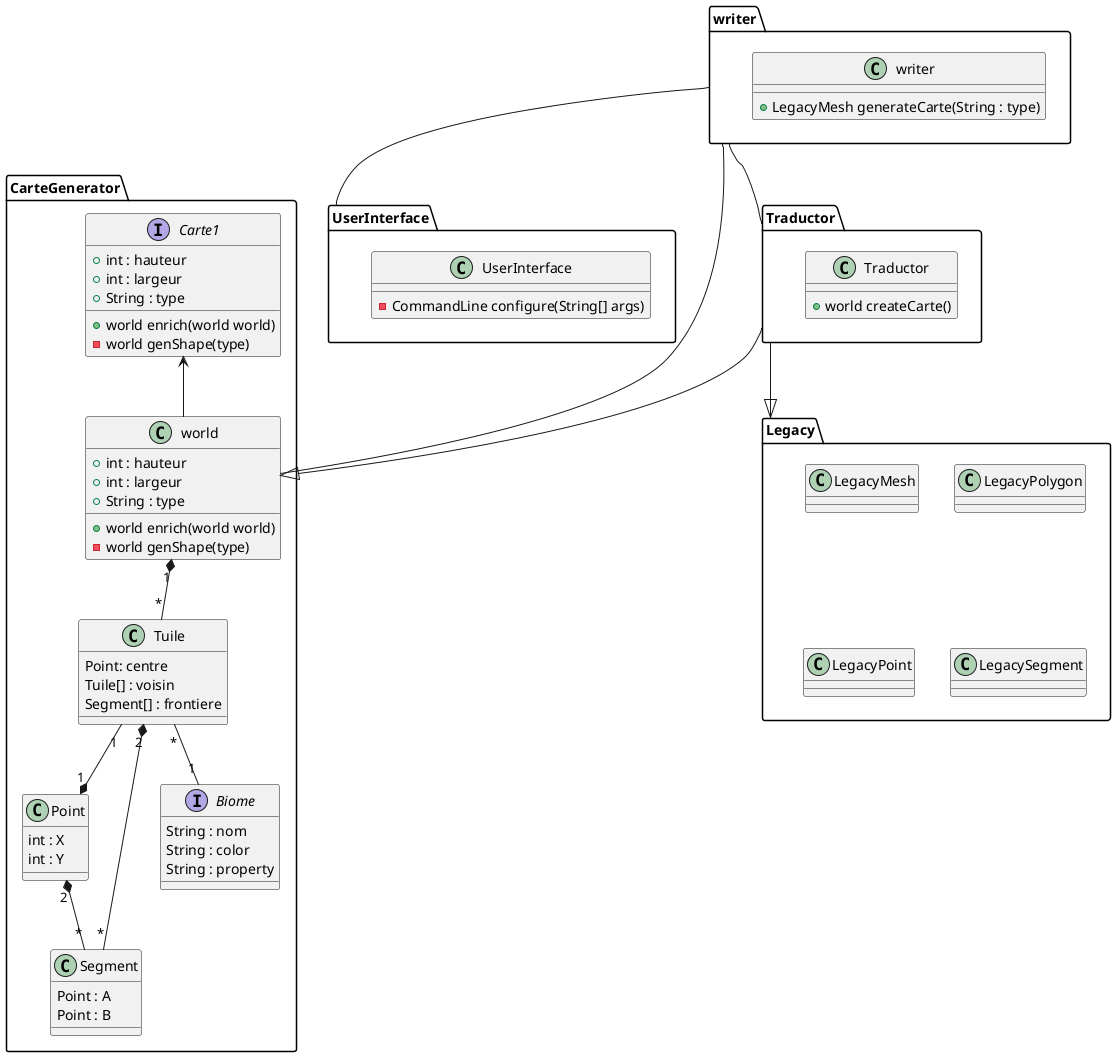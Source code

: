 @startuml

package UserInterface {
    class UserInterface {
        - CommandLine configure(String[] args)
    }
}
Package writer {
    class writer {
        + LegacyMesh generateCarte(String : type)
    }
}
Package Traductor {
    class Traductor{
        + world createCarte()
    }
}
Package Legacy {
    class LegacyMesh
    class LegacyPolygon
    class LegacyPoint
    class LegacySegment

}

Package CarteGenerator {
     Interface Carte1 {
        + int : hauteur
        + int : largeur
        + String : type
        + world enrich(world world)
        - world genShape(type)
     }

     class world {
         + int : hauteur
         + int : largeur
         + String : type
         + world enrich(world world)
         - world genShape(type)

     }
     class Tuile {
         Point: centre
         Tuile[] : voisin
         Segment[] : frontiere
     }
     class Point {
        int : X
        int : Y
     }
     class Segment {
        Point : A
        Point : B
     }

     Interface Biome {
        String : nom
        String : color
        String : property
     }
}

Carte1 <-- world
writer -- UserInterface
writer -- Traductor
writer -- world
Traductor --|> Legacy
Traductor --|> world
world "1" *-- "*" Tuile
Tuile "*" -- "1" Biome
Tuile "2" *-- "*" Segment
Tuile "1" --* "1" Point
Point "2" *-- "*" Segment

@enduml